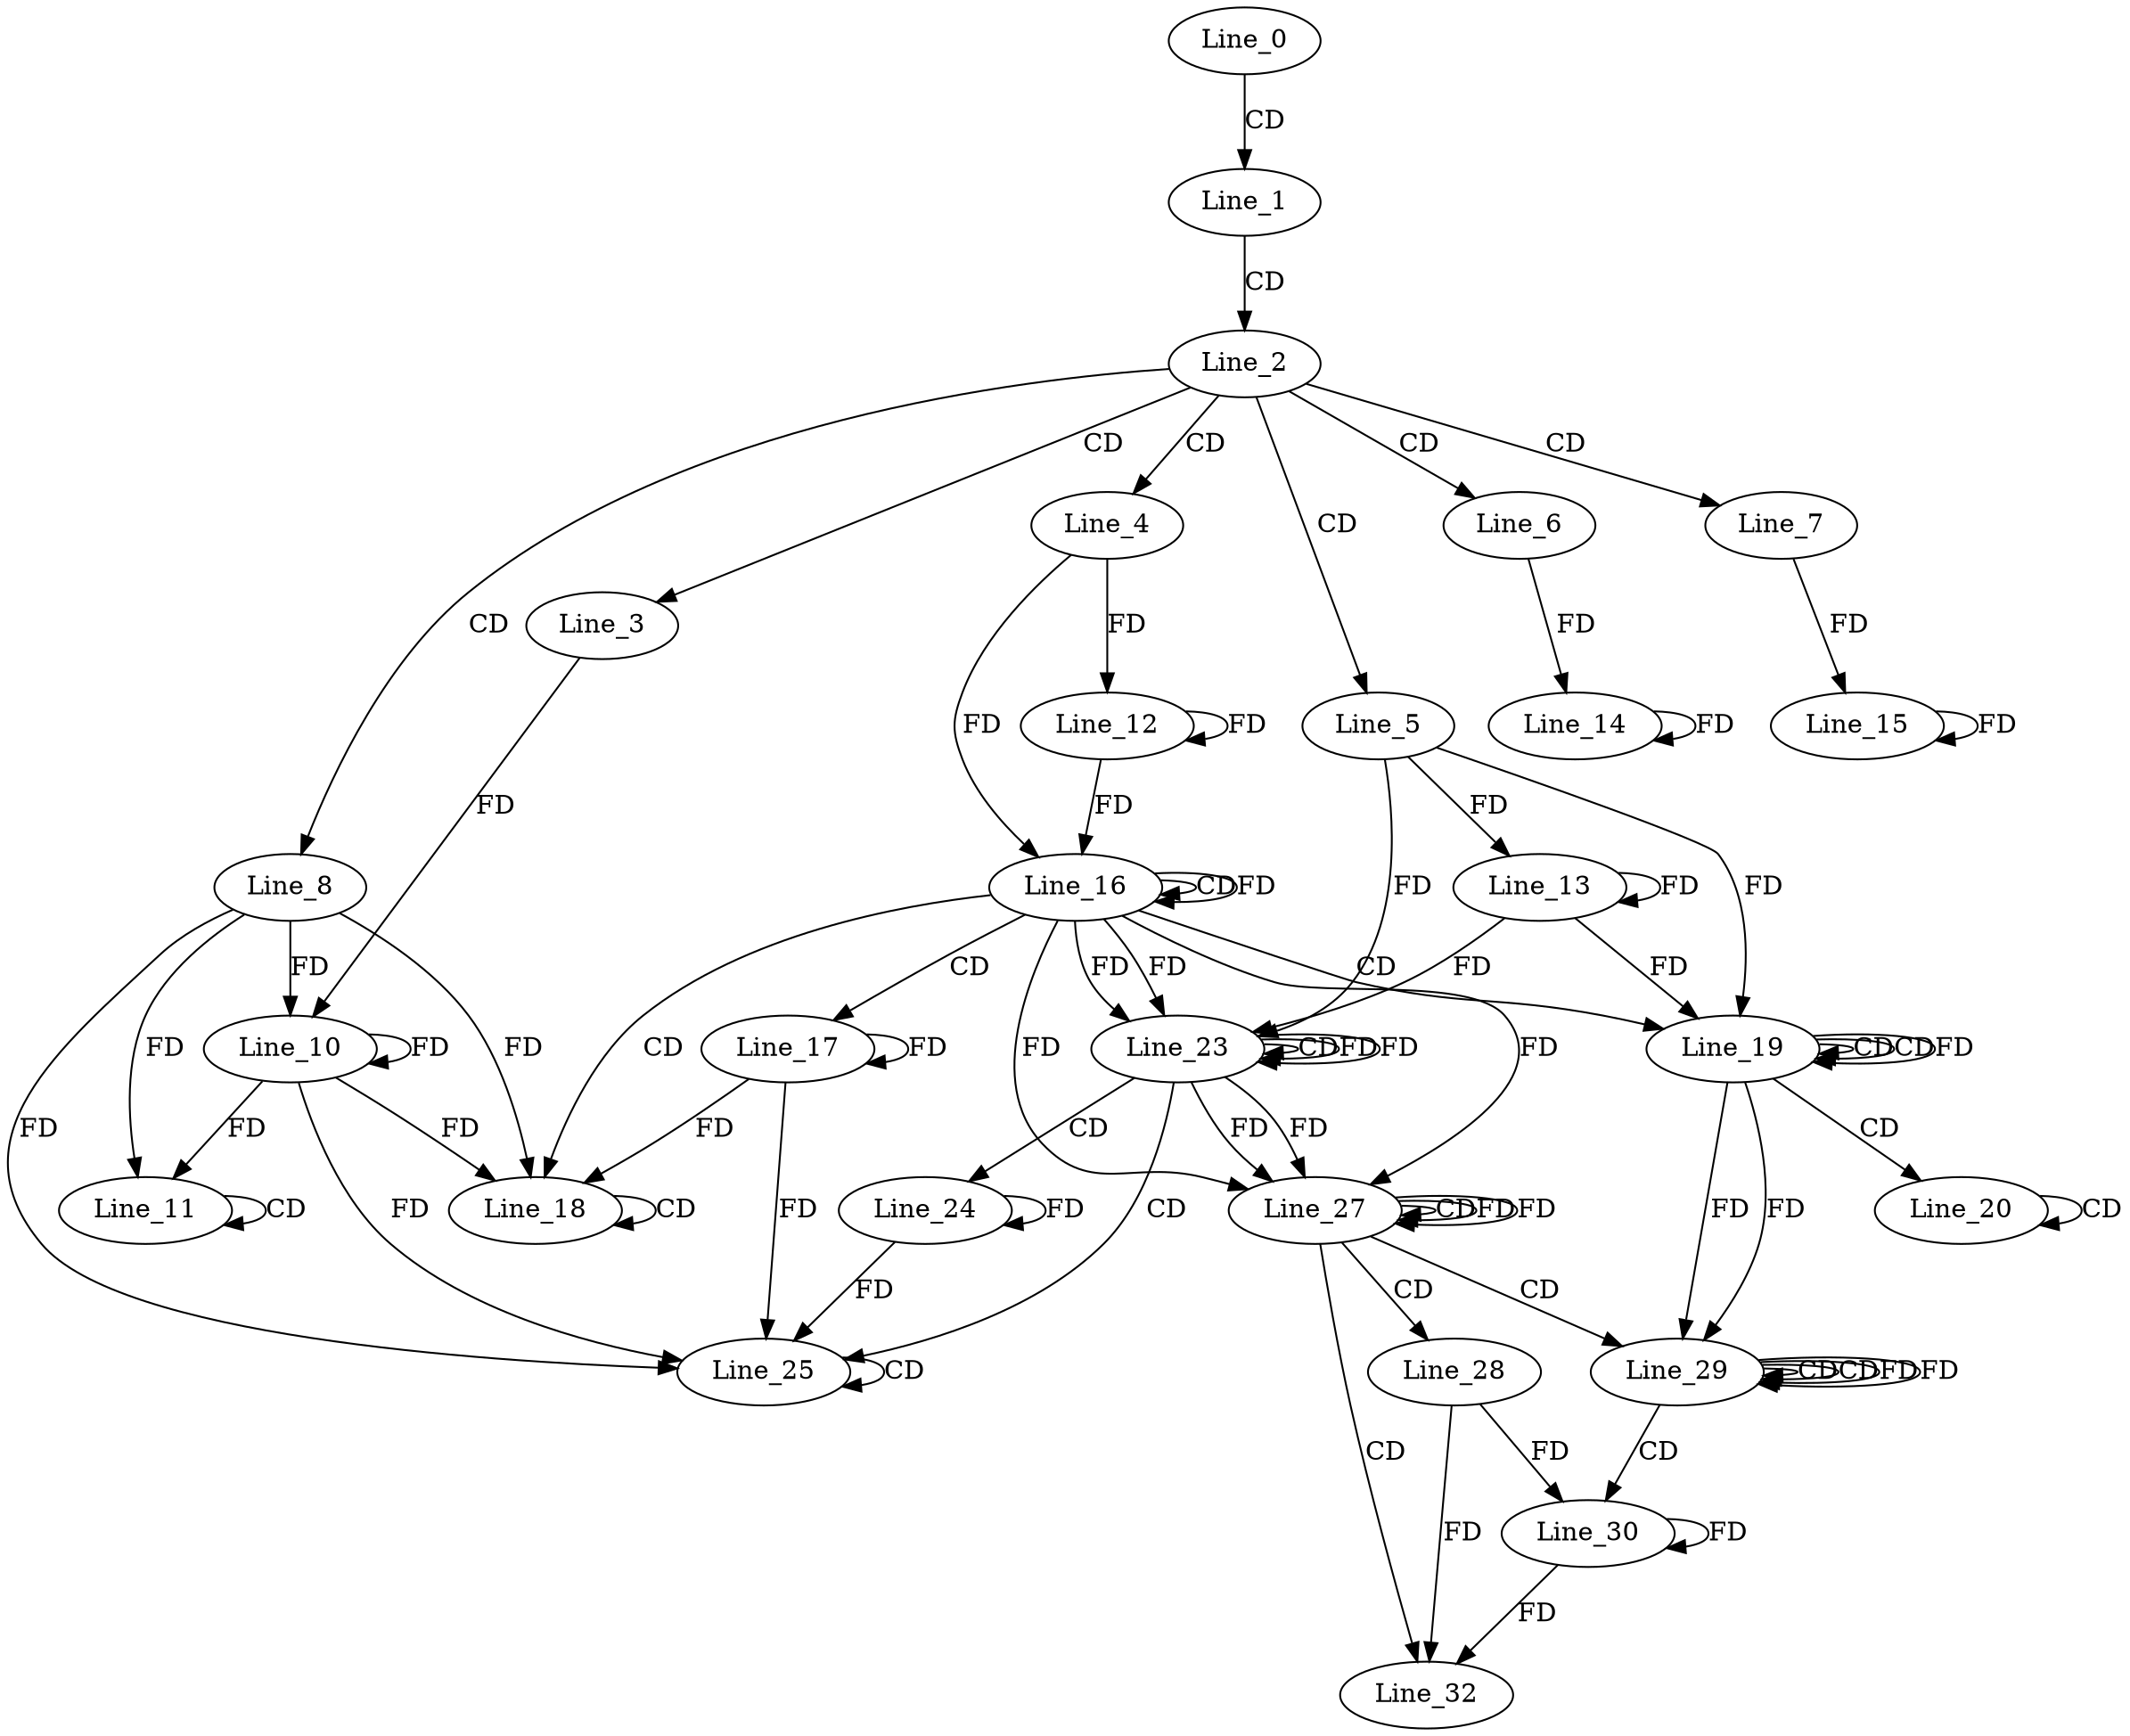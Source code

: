 digraph G {
  Line_0;
  Line_1;
  Line_2;
  Line_3;
  Line_4;
  Line_5;
  Line_6;
  Line_7;
  Line_8;
  Line_10;
  Line_10;
  Line_11;
  Line_11;
  Line_12;
  Line_12;
  Line_13;
  Line_13;
  Line_14;
  Line_15;
  Line_16;
  Line_16;
  Line_16;
  Line_17;
  Line_17;
  Line_18;
  Line_18;
  Line_19;
  Line_19;
  Line_19;
  Line_20;
  Line_20;
  Line_23;
  Line_23;
  Line_23;
  Line_24;
  Line_24;
  Line_25;
  Line_25;
  Line_27;
  Line_27;
  Line_27;
  Line_28;
  Line_29;
  Line_29;
  Line_29;
  Line_30;
  Line_32;
  Line_0 -> Line_1 [ label="CD" ];
  Line_1 -> Line_2 [ label="CD" ];
  Line_2 -> Line_3 [ label="CD" ];
  Line_2 -> Line_4 [ label="CD" ];
  Line_2 -> Line_5 [ label="CD" ];
  Line_2 -> Line_6 [ label="CD" ];
  Line_2 -> Line_7 [ label="CD" ];
  Line_2 -> Line_8 [ label="CD" ];
  Line_8 -> Line_10 [ label="FD" ];
  Line_10 -> Line_10 [ label="FD" ];
  Line_3 -> Line_10 [ label="FD" ];
  Line_11 -> Line_11 [ label="CD" ];
  Line_8 -> Line_11 [ label="FD" ];
  Line_10 -> Line_11 [ label="FD" ];
  Line_4 -> Line_12 [ label="FD" ];
  Line_12 -> Line_12 [ label="FD" ];
  Line_5 -> Line_13 [ label="FD" ];
  Line_13 -> Line_13 [ label="FD" ];
  Line_6 -> Line_14 [ label="FD" ];
  Line_14 -> Line_14 [ label="FD" ];
  Line_7 -> Line_15 [ label="FD" ];
  Line_15 -> Line_15 [ label="FD" ];
  Line_4 -> Line_16 [ label="FD" ];
  Line_12 -> Line_16 [ label="FD" ];
  Line_16 -> Line_16 [ label="CD" ];
  Line_16 -> Line_16 [ label="FD" ];
  Line_16 -> Line_17 [ label="CD" ];
  Line_17 -> Line_17 [ label="FD" ];
  Line_16 -> Line_18 [ label="CD" ];
  Line_18 -> Line_18 [ label="CD" ];
  Line_17 -> Line_18 [ label="FD" ];
  Line_8 -> Line_18 [ label="FD" ];
  Line_10 -> Line_18 [ label="FD" ];
  Line_16 -> Line_19 [ label="CD" ];
  Line_19 -> Line_19 [ label="CD" ];
  Line_5 -> Line_19 [ label="FD" ];
  Line_13 -> Line_19 [ label="FD" ];
  Line_19 -> Line_19 [ label="CD" ];
  Line_19 -> Line_19 [ label="FD" ];
  Line_19 -> Line_20 [ label="CD" ];
  Line_20 -> Line_20 [ label="CD" ];
  Line_16 -> Line_23 [ label="FD" ];
  Line_5 -> Line_23 [ label="FD" ];
  Line_13 -> Line_23 [ label="FD" ];
  Line_23 -> Line_23 [ label="CD" ];
  Line_23 -> Line_23 [ label="FD" ];
  Line_16 -> Line_23 [ label="FD" ];
  Line_23 -> Line_24 [ label="CD" ];
  Line_24 -> Line_24 [ label="FD" ];
  Line_23 -> Line_25 [ label="CD" ];
  Line_25 -> Line_25 [ label="CD" ];
  Line_24 -> Line_25 [ label="FD" ];
  Line_17 -> Line_25 [ label="FD" ];
  Line_8 -> Line_25 [ label="FD" ];
  Line_10 -> Line_25 [ label="FD" ];
  Line_23 -> Line_27 [ label="FD" ];
  Line_16 -> Line_27 [ label="FD" ];
  Line_27 -> Line_27 [ label="CD" ];
  Line_27 -> Line_27 [ label="FD" ];
  Line_23 -> Line_27 [ label="FD" ];
  Line_16 -> Line_27 [ label="FD" ];
  Line_27 -> Line_28 [ label="CD" ];
  Line_27 -> Line_29 [ label="CD" ];
  Line_29 -> Line_29 [ label="CD" ];
  Line_19 -> Line_29 [ label="FD" ];
  Line_29 -> Line_29 [ label="CD" ];
  Line_29 -> Line_29 [ label="FD" ];
  Line_19 -> Line_29 [ label="FD" ];
  Line_29 -> Line_30 [ label="CD" ];
  Line_30 -> Line_30 [ label="FD" ];
  Line_28 -> Line_30 [ label="FD" ];
  Line_27 -> Line_32 [ label="CD" ];
  Line_30 -> Line_32 [ label="FD" ];
  Line_28 -> Line_32 [ label="FD" ];
  Line_23 -> Line_23 [ label="FD" ];
  Line_27 -> Line_27 [ label="FD" ];
  Line_29 -> Line_29 [ label="FD" ];
}
